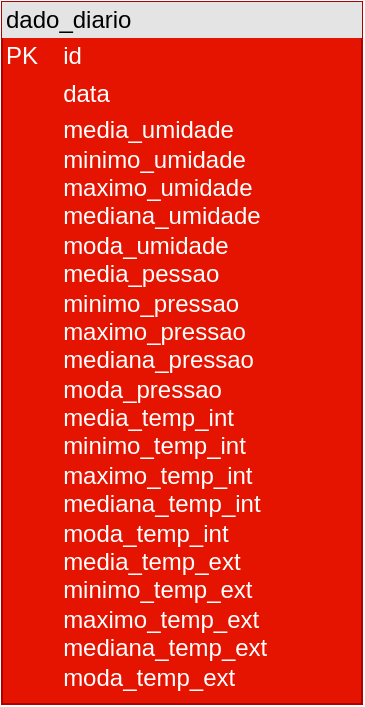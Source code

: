 <mxfile version="20.8.16" type="device"><diagram name="Página-1" id="Eq2Jpex0_PINs461Rc3a"><mxGraphModel dx="704" dy="446" grid="1" gridSize="10" guides="1" tooltips="1" connect="1" arrows="1" fold="1" page="1" pageScale="1" pageWidth="1169" pageHeight="827" math="0" shadow="0"><root><mxCell id="0"/><mxCell id="1" parent="0"/><mxCell id="knkMdmtJHTkPcTFQ5aa4-2" value="&lt;div style=&quot;box-sizing:border-box;width:100%;background:#e4e4e4;padding:2px;&quot;&gt;&lt;font color=&quot;#000000&quot;&gt;dado_diario&lt;/font&gt;&lt;/div&gt;&lt;table style=&quot;width:100%;font-size:1em;&quot; cellpadding=&quot;2&quot; cellspacing=&quot;0&quot;&gt;&lt;tbody&gt;&lt;tr&gt;&lt;td&gt;PK&lt;/td&gt;&lt;td&gt;id&lt;br&gt;&lt;/td&gt;&lt;/tr&gt;&lt;tr&gt;&lt;td&gt;&lt;br&gt;&lt;/td&gt;&lt;td&gt;data&lt;/td&gt;&lt;/tr&gt;&lt;tr&gt;&lt;td&gt;&lt;br&gt;&lt;br&gt;&lt;br&gt;&lt;br&gt;&lt;br&gt;&lt;br&gt;&lt;br&gt;&lt;br&gt;&lt;br&gt;&lt;br&gt;&lt;br&gt;&lt;br&gt;&lt;br&gt;&lt;br&gt;&lt;br&gt;&lt;br&gt;&lt;br&gt;&lt;br&gt;&lt;br&gt;&lt;br&gt;&lt;/td&gt;&lt;td&gt;media_umidade&lt;br&gt;minimo_umidade&lt;br&gt;maximo_umidade&lt;br&gt;mediana_umidade&lt;br&gt;moda_umidade&lt;br&gt;media_pessao&lt;br&gt;minimo_pressao&lt;br&gt;maximo_pressao&lt;br&gt;mediana_pressao&lt;br&gt;moda_pressao&lt;br&gt;media_temp_int&lt;br&gt;minimo_temp_int&lt;br&gt;maximo_temp_int&lt;br&gt;mediana_temp_int&lt;br&gt;moda_temp_int&lt;br&gt;media_temp_ext&lt;br&gt;minimo_temp_ext&lt;br&gt;maximo_temp_ext&lt;br&gt;mediana_temp_ext&lt;br&gt;moda_temp_ext&lt;br&gt;&lt;br&gt;&lt;/td&gt;&lt;/tr&gt;&lt;/tbody&gt;&lt;/table&gt;" style="verticalAlign=top;align=left;overflow=fill;html=1;fillColor=#e51400;fontColor=#ffffff;strokeColor=#B20000;gradientColor=none;" parent="1" vertex="1"><mxGeometry x="495" y="219" width="180" height="351" as="geometry"/></mxCell></root></mxGraphModel></diagram></mxfile>